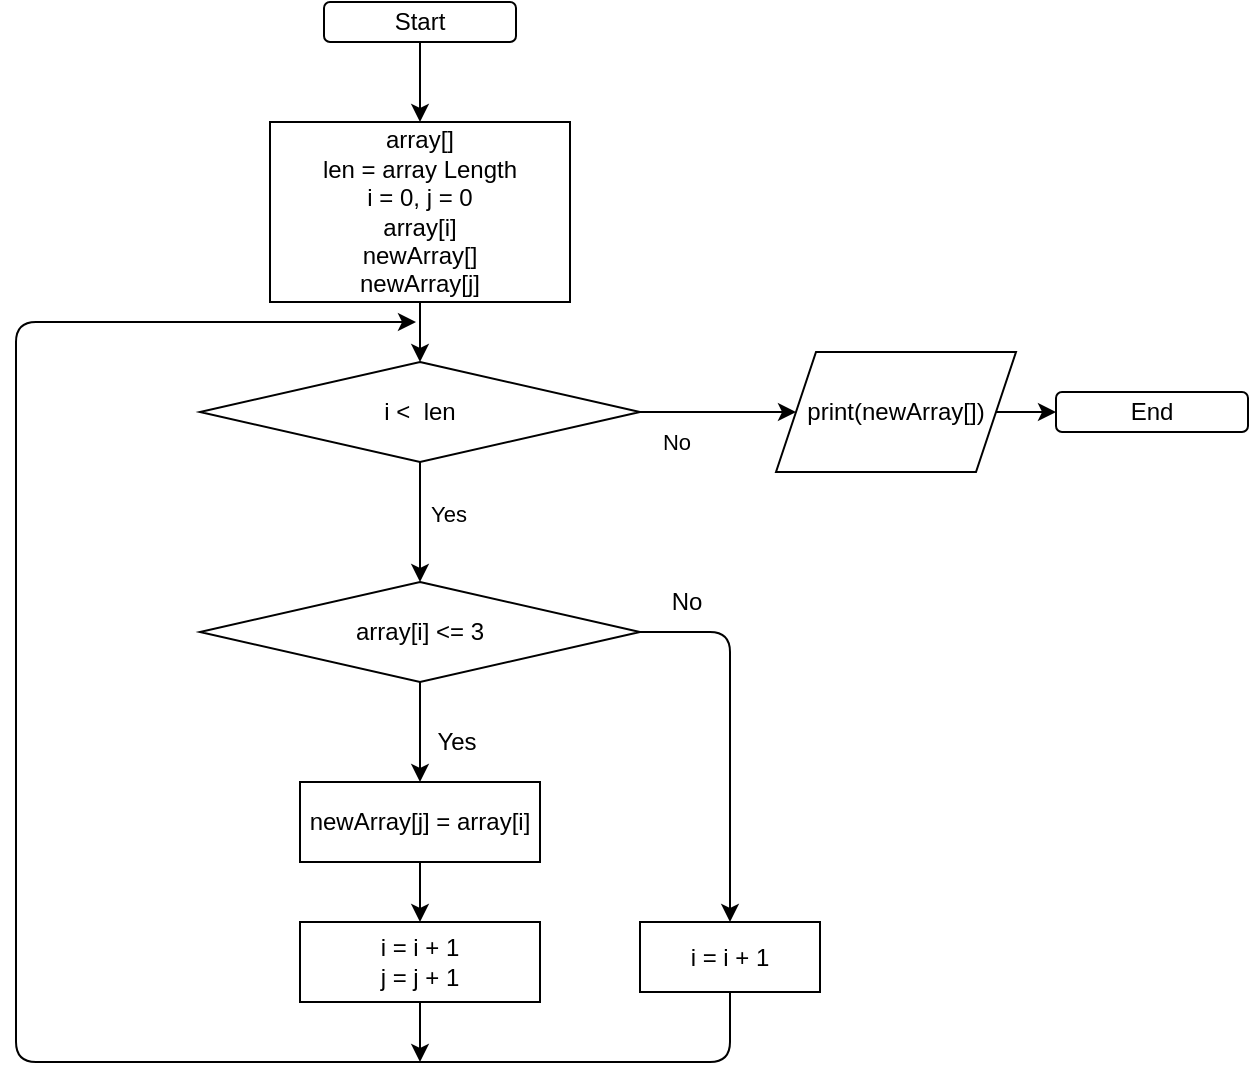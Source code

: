 <mxfile>
    <diagram id="N5p4TNDalDF7JBpZ_Lhe" name="Страница 1">
        <mxGraphModel dx="922" dy="285" grid="1" gridSize="10" guides="1" tooltips="1" connect="1" arrows="1" fold="1" page="1" pageScale="1" pageWidth="827" pageHeight="1169" math="0" shadow="0">
            <root>
                <mxCell id="0"/>
                <mxCell id="1" parent="0"/>
                <mxCell id="12" value="" style="edgeStyle=none;html=1;" edge="1" parent="1" source="2" target="11">
                    <mxGeometry relative="1" as="geometry"/>
                </mxCell>
                <mxCell id="2" value="Start" style="rounded=1;whiteSpace=wrap;html=1;" vertex="1" parent="1">
                    <mxGeometry x="354" width="96" height="20" as="geometry"/>
                </mxCell>
                <mxCell id="3" value="End" style="rounded=1;whiteSpace=wrap;html=1;" vertex="1" parent="1">
                    <mxGeometry x="720" y="195" width="96" height="20" as="geometry"/>
                </mxCell>
                <mxCell id="15" value="" style="edgeStyle=none;html=1;" edge="1" parent="1" source="11" target="14">
                    <mxGeometry relative="1" as="geometry"/>
                </mxCell>
                <mxCell id="11" value="array[]&lt;br&gt;len = array Length&lt;br&gt;i = 0, j&amp;nbsp;= 0&lt;br&gt;array[i]&lt;br&gt;newArray[]&lt;br&gt;newArray[j]" style="rounded=0;whiteSpace=wrap;html=1;" vertex="1" parent="1">
                    <mxGeometry x="327" y="60" width="150" height="90" as="geometry"/>
                </mxCell>
                <mxCell id="23" value="" style="edgeStyle=none;html=1;" edge="1" parent="1" source="14" target="22">
                    <mxGeometry relative="1" as="geometry"/>
                </mxCell>
                <mxCell id="24" value="No" style="edgeLabel;html=1;align=center;verticalAlign=middle;resizable=0;points=[];" vertex="1" connectable="0" parent="23">
                    <mxGeometry x="-0.548" y="-3" relative="1" as="geometry">
                        <mxPoint y="12" as="offset"/>
                    </mxGeometry>
                </mxCell>
                <mxCell id="26" value="" style="edgeStyle=none;html=1;" edge="1" parent="1" source="14" target="18">
                    <mxGeometry relative="1" as="geometry"/>
                </mxCell>
                <mxCell id="14" value="i &amp;lt;&amp;nbsp; len" style="rhombus;whiteSpace=wrap;html=1;rounded=0;" vertex="1" parent="1">
                    <mxGeometry x="292" y="180" width="220" height="50" as="geometry"/>
                </mxCell>
                <mxCell id="30" value="" style="edgeStyle=none;html=1;" edge="1" parent="1" source="18" target="29">
                    <mxGeometry relative="1" as="geometry"/>
                </mxCell>
                <mxCell id="37" style="edgeStyle=none;html=1;entryX=0.5;entryY=0;entryDx=0;entryDy=0;" edge="1" parent="1" source="18" target="31">
                    <mxGeometry relative="1" as="geometry">
                        <mxPoint x="560" y="450" as="targetPoint"/>
                        <Array as="points">
                            <mxPoint x="557" y="315"/>
                        </Array>
                    </mxGeometry>
                </mxCell>
                <mxCell id="18" value="array[i] &amp;lt;= 3" style="rhombus;whiteSpace=wrap;html=1;rounded=0;" vertex="1" parent="1">
                    <mxGeometry x="292" y="290" width="220" height="50" as="geometry"/>
                </mxCell>
                <mxCell id="28" value="" style="edgeStyle=none;html=1;" edge="1" parent="1" source="22" target="3">
                    <mxGeometry relative="1" as="geometry"/>
                </mxCell>
                <mxCell id="22" value="print(newArray[])" style="shape=parallelogram;perimeter=parallelogramPerimeter;whiteSpace=wrap;html=1;fixedSize=1;rounded=0;" vertex="1" parent="1">
                    <mxGeometry x="580" y="175" width="120" height="60" as="geometry"/>
                </mxCell>
                <mxCell id="27" value="Yes" style="edgeLabel;html=1;align=center;verticalAlign=middle;resizable=0;points=[];" vertex="1" connectable="0" parent="1">
                    <mxGeometry x="520" y="205" as="geometry">
                        <mxPoint x="-104" y="51" as="offset"/>
                    </mxGeometry>
                </mxCell>
                <mxCell id="36" value="" style="edgeStyle=none;html=1;" edge="1" parent="1" source="29" target="35">
                    <mxGeometry relative="1" as="geometry"/>
                </mxCell>
                <mxCell id="29" value="newArray[j] = array[i]" style="whiteSpace=wrap;html=1;rounded=0;" vertex="1" parent="1">
                    <mxGeometry x="342" y="390" width="120" height="40" as="geometry"/>
                </mxCell>
                <mxCell id="39" style="edgeStyle=none;html=1;" edge="1" parent="1" source="31">
                    <mxGeometry relative="1" as="geometry">
                        <mxPoint x="400" y="160" as="targetPoint"/>
                        <Array as="points">
                            <mxPoint x="557" y="530"/>
                            <mxPoint x="200" y="530"/>
                            <mxPoint x="200" y="160"/>
                        </Array>
                    </mxGeometry>
                </mxCell>
                <mxCell id="31" value="i = i + 1" style="whiteSpace=wrap;html=1;rounded=0;" vertex="1" parent="1">
                    <mxGeometry x="512" y="460" width="90" height="35" as="geometry"/>
                </mxCell>
                <mxCell id="33" value="Yes" style="text;html=1;align=center;verticalAlign=middle;resizable=0;points=[];autosize=1;strokeColor=none;fillColor=none;" vertex="1" parent="1">
                    <mxGeometry x="405" y="360" width="30" height="20" as="geometry"/>
                </mxCell>
                <mxCell id="34" value="No" style="text;html=1;align=center;verticalAlign=middle;resizable=0;points=[];autosize=1;strokeColor=none;fillColor=none;" vertex="1" parent="1">
                    <mxGeometry x="520" y="290" width="30" height="20" as="geometry"/>
                </mxCell>
                <mxCell id="40" style="edgeStyle=none;html=1;" edge="1" parent="1" source="35">
                    <mxGeometry relative="1" as="geometry">
                        <mxPoint x="402" y="530" as="targetPoint"/>
                    </mxGeometry>
                </mxCell>
                <mxCell id="35" value="i = i + 1&lt;br&gt;j = j + 1" style="rounded=0;whiteSpace=wrap;html=1;" vertex="1" parent="1">
                    <mxGeometry x="342" y="460" width="120" height="40" as="geometry"/>
                </mxCell>
            </root>
        </mxGraphModel>
    </diagram>
</mxfile>